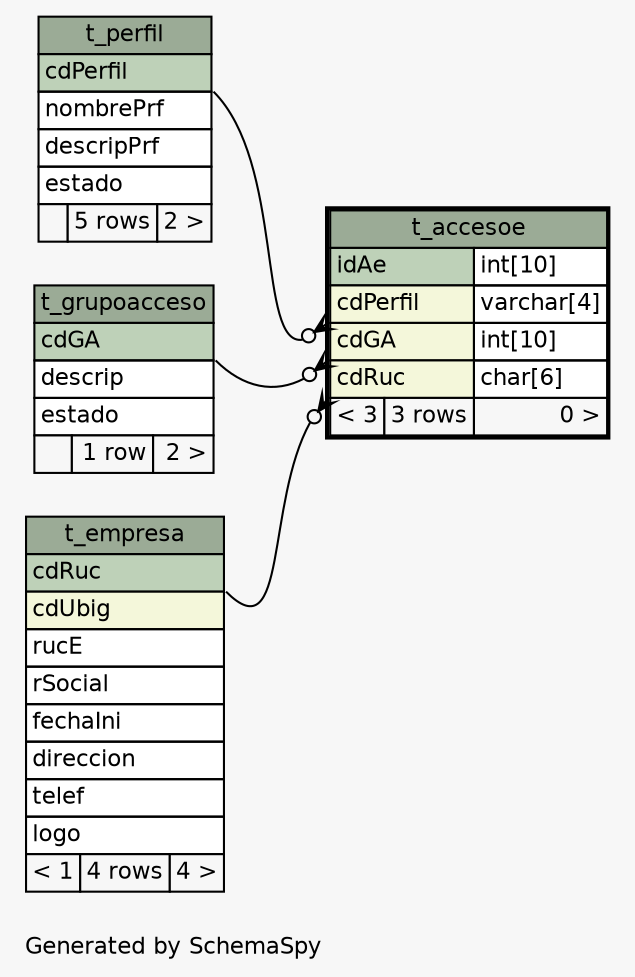 // dot null on Windows 7 6.1
// SchemaSpy rev 590
digraph "oneDegreeRelationshipsDiagram" {
  graph [
    rankdir="RL"
    bgcolor="#f7f7f7"
    label="\nGenerated by SchemaSpy"
    labeljust="l"
    nodesep="0.18"
    ranksep="0.46"
    fontname="Helvetica"
    fontsize="11"
  ];
  node [
    fontname="Helvetica"
    fontsize="11"
    shape="plaintext"
  ];
  edge [
    arrowsize="0.8"
  ];
  "t_accesoe":"cdGA":sw -> "t_grupoacceso":"cdGA":se [arrowhead=none dir=back arrowtail=crowodot];
  "t_accesoe":"cdPerfil":sw -> "t_perfil":"cdPerfil":se [arrowhead=none dir=back arrowtail=crowodot];
  "t_accesoe":"cdRuc":sw -> "t_empresa":"cdRuc":se [arrowhead=none dir=back arrowtail=crowodot];
  "t_accesoe" [
    label=<
    <TABLE BORDER="2" CELLBORDER="1" CELLSPACING="0" BGCOLOR="#ffffff">
      <TR><TD COLSPAN="3" BGCOLOR="#9bab96" ALIGN="CENTER">t_accesoe</TD></TR>
      <TR><TD PORT="idAe" COLSPAN="2" BGCOLOR="#bed1b8" ALIGN="LEFT">idAe</TD><TD PORT="idAe.type" ALIGN="LEFT">int[10]</TD></TR>
      <TR><TD PORT="cdPerfil" COLSPAN="2" BGCOLOR="#f4f7da" ALIGN="LEFT">cdPerfil</TD><TD PORT="cdPerfil.type" ALIGN="LEFT">varchar[4]</TD></TR>
      <TR><TD PORT="cdGA" COLSPAN="2" BGCOLOR="#f4f7da" ALIGN="LEFT">cdGA</TD><TD PORT="cdGA.type" ALIGN="LEFT">int[10]</TD></TR>
      <TR><TD PORT="cdRuc" COLSPAN="2" BGCOLOR="#f4f7da" ALIGN="LEFT">cdRuc</TD><TD PORT="cdRuc.type" ALIGN="LEFT">char[6]</TD></TR>
      <TR><TD ALIGN="LEFT" BGCOLOR="#f7f7f7">&lt; 3</TD><TD ALIGN="RIGHT" BGCOLOR="#f7f7f7">3 rows</TD><TD ALIGN="RIGHT" BGCOLOR="#f7f7f7">0 &gt;</TD></TR>
    </TABLE>>
    URL="t_accesoe.html"
    tooltip="t_accesoe"
  ];
  "t_empresa" [
    label=<
    <TABLE BORDER="0" CELLBORDER="1" CELLSPACING="0" BGCOLOR="#ffffff">
      <TR><TD COLSPAN="3" BGCOLOR="#9bab96" ALIGN="CENTER">t_empresa</TD></TR>
      <TR><TD PORT="cdRuc" COLSPAN="3" BGCOLOR="#bed1b8" ALIGN="LEFT">cdRuc</TD></TR>
      <TR><TD PORT="cdUbig" COLSPAN="3" BGCOLOR="#f4f7da" ALIGN="LEFT">cdUbig</TD></TR>
      <TR><TD PORT="rucE" COLSPAN="3" ALIGN="LEFT">rucE</TD></TR>
      <TR><TD PORT="rSocial" COLSPAN="3" ALIGN="LEFT">rSocial</TD></TR>
      <TR><TD PORT="fechaIni" COLSPAN="3" ALIGN="LEFT">fechaIni</TD></TR>
      <TR><TD PORT="direccion" COLSPAN="3" ALIGN="LEFT">direccion</TD></TR>
      <TR><TD PORT="telef" COLSPAN="3" ALIGN="LEFT">telef</TD></TR>
      <TR><TD PORT="logo" COLSPAN="3" ALIGN="LEFT">logo</TD></TR>
      <TR><TD ALIGN="LEFT" BGCOLOR="#f7f7f7">&lt; 1</TD><TD ALIGN="RIGHT" BGCOLOR="#f7f7f7">4 rows</TD><TD ALIGN="RIGHT" BGCOLOR="#f7f7f7">4 &gt;</TD></TR>
    </TABLE>>
    URL="t_empresa.html"
    tooltip="t_empresa"
  ];
  "t_grupoacceso" [
    label=<
    <TABLE BORDER="0" CELLBORDER="1" CELLSPACING="0" BGCOLOR="#ffffff">
      <TR><TD COLSPAN="3" BGCOLOR="#9bab96" ALIGN="CENTER">t_grupoacceso</TD></TR>
      <TR><TD PORT="cdGA" COLSPAN="3" BGCOLOR="#bed1b8" ALIGN="LEFT">cdGA</TD></TR>
      <TR><TD PORT="descrip" COLSPAN="3" ALIGN="LEFT">descrip</TD></TR>
      <TR><TD PORT="estado" COLSPAN="3" ALIGN="LEFT">estado</TD></TR>
      <TR><TD ALIGN="LEFT" BGCOLOR="#f7f7f7">  </TD><TD ALIGN="RIGHT" BGCOLOR="#f7f7f7">1 row</TD><TD ALIGN="RIGHT" BGCOLOR="#f7f7f7">2 &gt;</TD></TR>
    </TABLE>>
    URL="t_grupoacceso.html"
    tooltip="t_grupoacceso"
  ];
  "t_perfil" [
    label=<
    <TABLE BORDER="0" CELLBORDER="1" CELLSPACING="0" BGCOLOR="#ffffff">
      <TR><TD COLSPAN="3" BGCOLOR="#9bab96" ALIGN="CENTER">t_perfil</TD></TR>
      <TR><TD PORT="cdPerfil" COLSPAN="3" BGCOLOR="#bed1b8" ALIGN="LEFT">cdPerfil</TD></TR>
      <TR><TD PORT="nombrePrf" COLSPAN="3" ALIGN="LEFT">nombrePrf</TD></TR>
      <TR><TD PORT="descripPrf" COLSPAN="3" ALIGN="LEFT">descripPrf</TD></TR>
      <TR><TD PORT="estado" COLSPAN="3" ALIGN="LEFT">estado</TD></TR>
      <TR><TD ALIGN="LEFT" BGCOLOR="#f7f7f7">  </TD><TD ALIGN="RIGHT" BGCOLOR="#f7f7f7">5 rows</TD><TD ALIGN="RIGHT" BGCOLOR="#f7f7f7">2 &gt;</TD></TR>
    </TABLE>>
    URL="t_perfil.html"
    tooltip="t_perfil"
  ];
}
